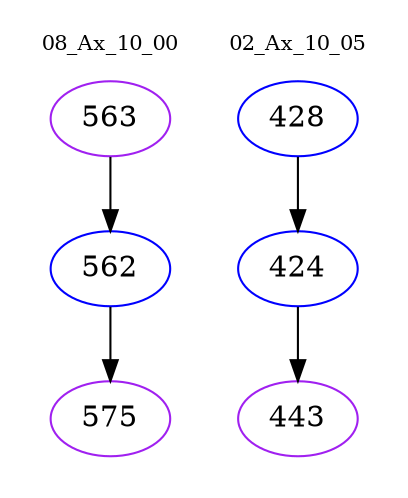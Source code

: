 digraph{
subgraph cluster_0 {
color = white
label = "08_Ax_10_00";
fontsize=10;
T0_563 [label="563", color="purple"]
T0_563 -> T0_562 [color="black"]
T0_562 [label="562", color="blue"]
T0_562 -> T0_575 [color="black"]
T0_575 [label="575", color="purple"]
}
subgraph cluster_1 {
color = white
label = "02_Ax_10_05";
fontsize=10;
T1_428 [label="428", color="blue"]
T1_428 -> T1_424 [color="black"]
T1_424 [label="424", color="blue"]
T1_424 -> T1_443 [color="black"]
T1_443 [label="443", color="purple"]
}
}

